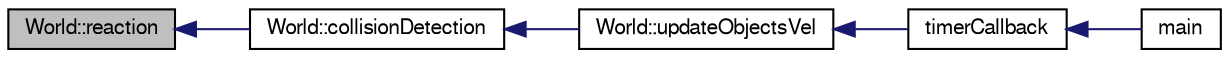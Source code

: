 digraph "World::reaction"
{
  edge [fontname="FreeSans",fontsize="10",labelfontname="FreeSans",labelfontsize="10"];
  node [fontname="FreeSans",fontsize="10",shape=record];
  rankdir="LR";
  Node1 [label="World::reaction",height=0.2,width=0.4,color="black", fillcolor="grey75", style="filled", fontcolor="black"];
  Node1 -> Node2 [dir="back",color="midnightblue",fontsize="10",style="solid",fontname="FreeSans"];
  Node2 [label="World::collisionDetection",height=0.2,width=0.4,color="black", fillcolor="white", style="filled",URL="$class_world.html#ab489f97a29330f8343b45c69c73b96b0",tooltip="World::collisionDetection Detects whether two objects are colliding, then calls the reaction if they ..."];
  Node2 -> Node3 [dir="back",color="midnightblue",fontsize="10",style="solid",fontname="FreeSans"];
  Node3 [label="World::updateObjectsVel",height=0.2,width=0.4,color="black", fillcolor="white", style="filled",URL="$class_world.html#aeb89d588e16da0eb2ca6a22cda79e234",tooltip="World::updateObjectsVel This calls all of the velocity changing functions and handles the timer..."];
  Node3 -> Node4 [dir="back",color="midnightblue",fontsize="10",style="solid",fontname="FreeSans"];
  Node4 [label="timerCallback",height=0.2,width=0.4,color="black", fillcolor="white", style="filled",URL="$main_8cpp.html#a6e0426437e0957b81f2bd08e1846f011"];
  Node4 -> Node5 [dir="back",color="midnightblue",fontsize="10",style="solid",fontname="FreeSans"];
  Node5 [label="main",height=0.2,width=0.4,color="black", fillcolor="white", style="filled",URL="$main_8cpp.html#ae66f6b31b5ad750f1fe042a706a4e3d4"];
}
